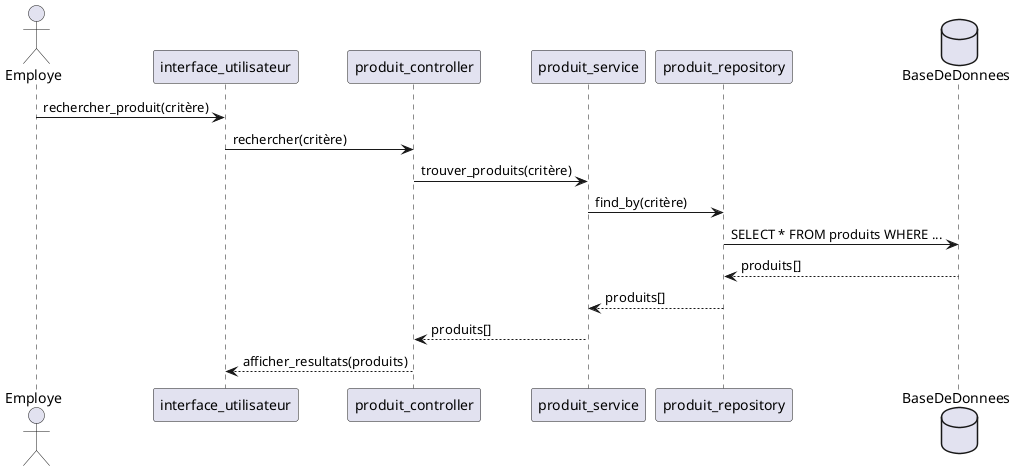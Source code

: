 @startuml
actor Employe
participant "interface_utilisateur" as IU
participant "produit_controller" as PC
participant "produit_service" as PS
participant "produit_repository" as PR
database "BaseDeDonnees"

Employe -> IU : rechercher_produit(critère)
IU -> PC : rechercher(critère)
PC -> PS : trouver_produits(critère)
PS -> PR : find_by(critère)
PR -> BaseDeDonnees : SELECT * FROM produits WHERE ...
BaseDeDonnees --> PR : produits[]
PR --> PS : produits[]
PS --> PC : produits[]
PC --> IU : afficher_resultats(produits)
@enduml

@startuml
actor Employe
participant "interface_utilisateur" as IU
participant "produit_controller" as PC
participant "produit_service" as PS
participant "produit_repository" as PR
database "BaseDeDonnees"

Employe -> IU : consulter_stock()
IU -> PC : lister_produits()
PC -> PS : get_all()
PS -> PR : find_all()
PR -> BaseDeDonnees : SELECT * FROM produits
BaseDeDonnees --> PR : produits[]
PR --> PS : produits[]
PS --> PC : produits[]
PC --> IU : afficher(produits)
@enduml


@startuml
actor Employe
participant "interface_utilisateur" as IU
participant "vente_controller" as VC
participant "vente_service" as VS
participant "vente_repository" as VR
database "BaseDeDonnees"

Employe -> IU : enregistrer_vente(produits, quantités)
IU -> VC : creer_vente(produits, quantités)
VC -> VS : valider_et_creer_vente()
VS -> VR : enregistrer(vente, lignes)
VR -> BaseDeDonnees : BEGIN TRANSACTION
VR -> BaseDeDonnees : INSERT INTO ventes(...)
VR -> BaseDeDonnees : INSERT INTO lignes_vente(...)
VR -> BaseDeDonnees : UPDATE produits SET quantite_stock = ...
VR -> BaseDeDonnees : COMMIT
BaseDeDonnees --> VR : OK
VR --> VS : vente_enregistree
VS --> VC : confirmation
VC --> IU : afficher_confirmation
@enduml



@startuml
actor Employe
participant "interface_utilisateur" as IU
participant "vente_controller" as VC
participant "vente_service" as VS
participant "vente_repository" as VR
database "BaseDeDonnees"

Employe -> IU : effectuer_vente()
IU -> VC : lancer_vente(produits)
VC -> VS : valider_et_enregistrer_vente(produits)
VS -> VR : enregistrer(vente)
VR -> BaseDeDonnees : INSERT vente, lignes_vente
BaseDeDonnees --> VR : OK
VR --> VS : vente_enregistree
VS --> VC : confirmation
VC --> IU : affichage_confirmation
@enduml

